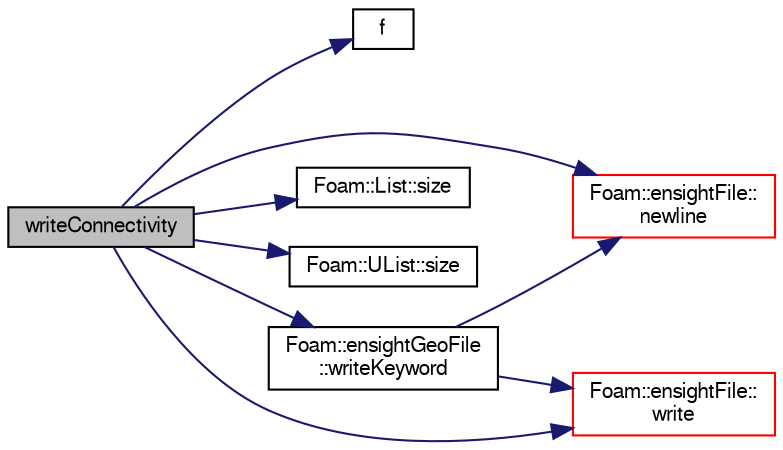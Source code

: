 digraph "writeConnectivity"
{
  bgcolor="transparent";
  edge [fontname="FreeSans",fontsize="10",labelfontname="FreeSans",labelfontsize="10"];
  node [fontname="FreeSans",fontsize="10",shape=record];
  rankdir="LR";
  Node343 [label="writeConnectivity",height=0.2,width=0.4,color="black", fillcolor="grey75", style="filled", fontcolor="black"];
  Node343 -> Node344 [color="midnightblue",fontsize="10",style="solid",fontname="FreeSans"];
  Node344 [label="f",height=0.2,width=0.4,color="black",URL="$a17900.html#a888be93833ac7a23170555c69c690288"];
  Node343 -> Node345 [color="midnightblue",fontsize="10",style="solid",fontname="FreeSans"];
  Node345 [label="Foam::ensightFile::\lnewline",height=0.2,width=0.4,color="red",URL="$a21298.html#ab5159a45ba6da86b4085607bea7569dc",tooltip="Add carriage return to ascii stream. "];
  Node343 -> Node391 [color="midnightblue",fontsize="10",style="solid",fontname="FreeSans"];
  Node391 [label="Foam::List::size",height=0.2,width=0.4,color="black",URL="$a25694.html#a8a5f6fa29bd4b500caf186f60245b384",tooltip="Override size to be inconsistent with allocated storage. "];
  Node343 -> Node392 [color="midnightblue",fontsize="10",style="solid",fontname="FreeSans"];
  Node392 [label="Foam::UList::size",height=0.2,width=0.4,color="black",URL="$a25698.html#a47b3bf30da1eb3ab8076b5fbe00e0494",tooltip="Return the number of elements in the UList. "];
  Node343 -> Node393 [color="midnightblue",fontsize="10",style="solid",fontname="FreeSans"];
  Node393 [label="Foam::ensightFile::\lwrite",height=0.2,width=0.4,color="red",URL="$a21298.html#a585eddd24704fabf8fb2b6f1da342813",tooltip="binary write "];
  Node343 -> Node394 [color="midnightblue",fontsize="10",style="solid",fontname="FreeSans"];
  Node394 [label="Foam::ensightGeoFile\l::writeKeyword",height=0.2,width=0.4,color="black",URL="$a21302.html#a4f9ed58c1a14216d9b4155e4b8792a19",tooltip="write keyword with trailing newline "];
  Node394 -> Node345 [color="midnightblue",fontsize="10",style="solid",fontname="FreeSans"];
  Node394 -> Node393 [color="midnightblue",fontsize="10",style="solid",fontname="FreeSans"];
}
